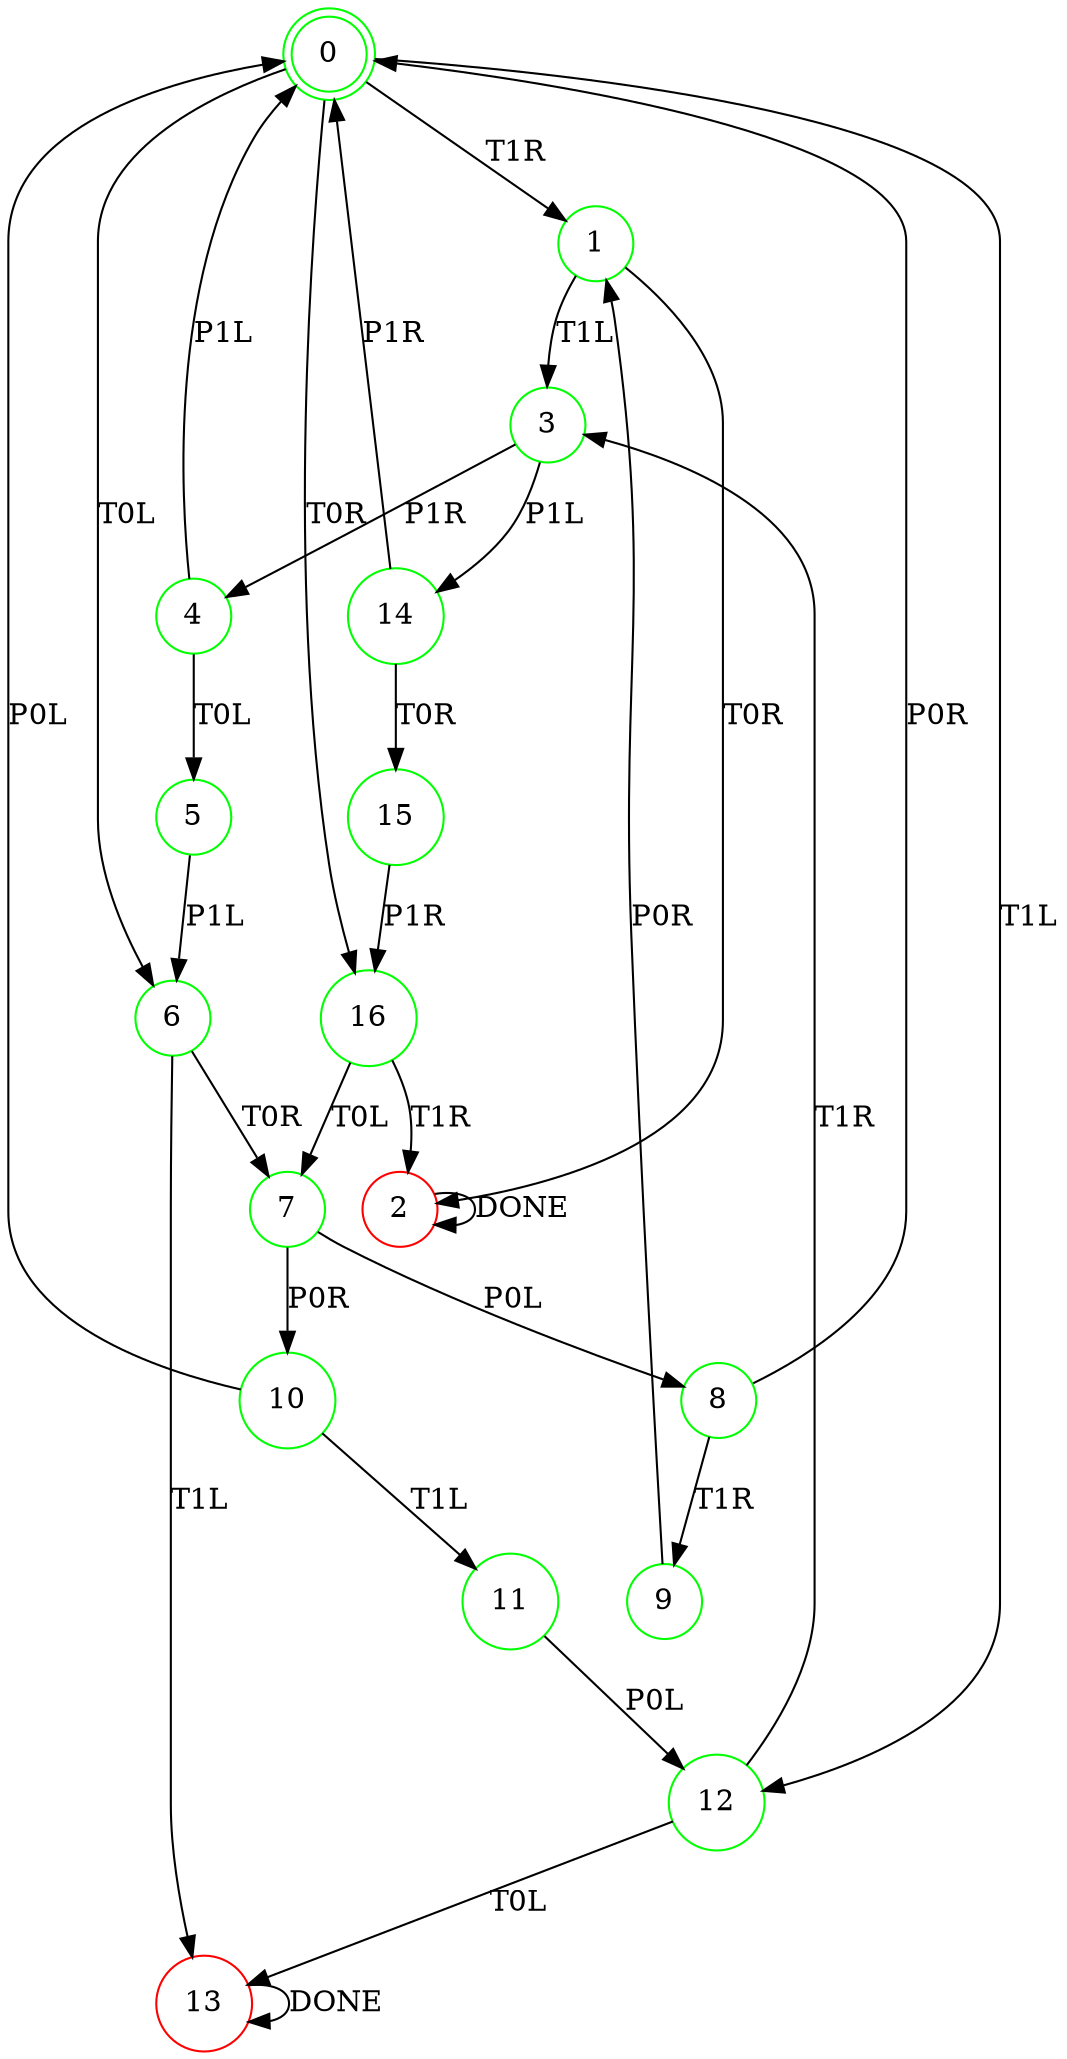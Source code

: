 digraph {
	0 [color=green shape=doublecircle]
	1 [color=green shape=circle]
	2 [color=red shape=circle]
	3 [color=green shape=circle]
	4 [color=green shape=circle]
	5 [color=green shape=circle]
	6 [color=green shape=circle]
	7 [color=green shape=circle]
	8 [color=green shape=circle]
	9 [color=green shape=circle]
	10 [color=green shape=circle]
	11 [color=green shape=circle]
	12 [color=green shape=circle]
	13 [color=red shape=circle]
	14 [color=green shape=circle]
	15 [color=green shape=circle]
	16 [color=green shape=circle]
	0 -> 1 [label=T1R]
	0 -> 6 [label=T0L]
	0 -> 16 [label=T0R]
	0 -> 12 [label=T1L]
	1 -> 2 [label=T0R]
	1 -> 3 [label=T1L]
	2 -> 2 [label=DONE]
	3 -> 4 [label=P1R]
	3 -> 14 [label=P1L]
	4 -> 5 [label=T0L]
	4 -> 0 [label=P1L]
	5 -> 6 [label=P1L]
	6 -> 7 [label=T0R]
	6 -> 13 [label=T1L]
	7 -> 8 [label=P0L]
	7 -> 10 [label=P0R]
	8 -> 0 [label=P0R]
	8 -> 9 [label=T1R]
	9 -> 1 [label=P0R]
	10 -> 0 [label=P0L]
	10 -> 11 [label=T1L]
	11 -> 12 [label=P0L]
	12 -> 13 [label=T0L]
	12 -> 3 [label=T1R]
	13 -> 13 [label=DONE]
	14 -> 15 [label=T0R]
	14 -> 0 [label=P1R]
	15 -> 16 [label=P1R]
	16 -> 7 [label=T0L]
	16 -> 2 [label=T1R]
}
